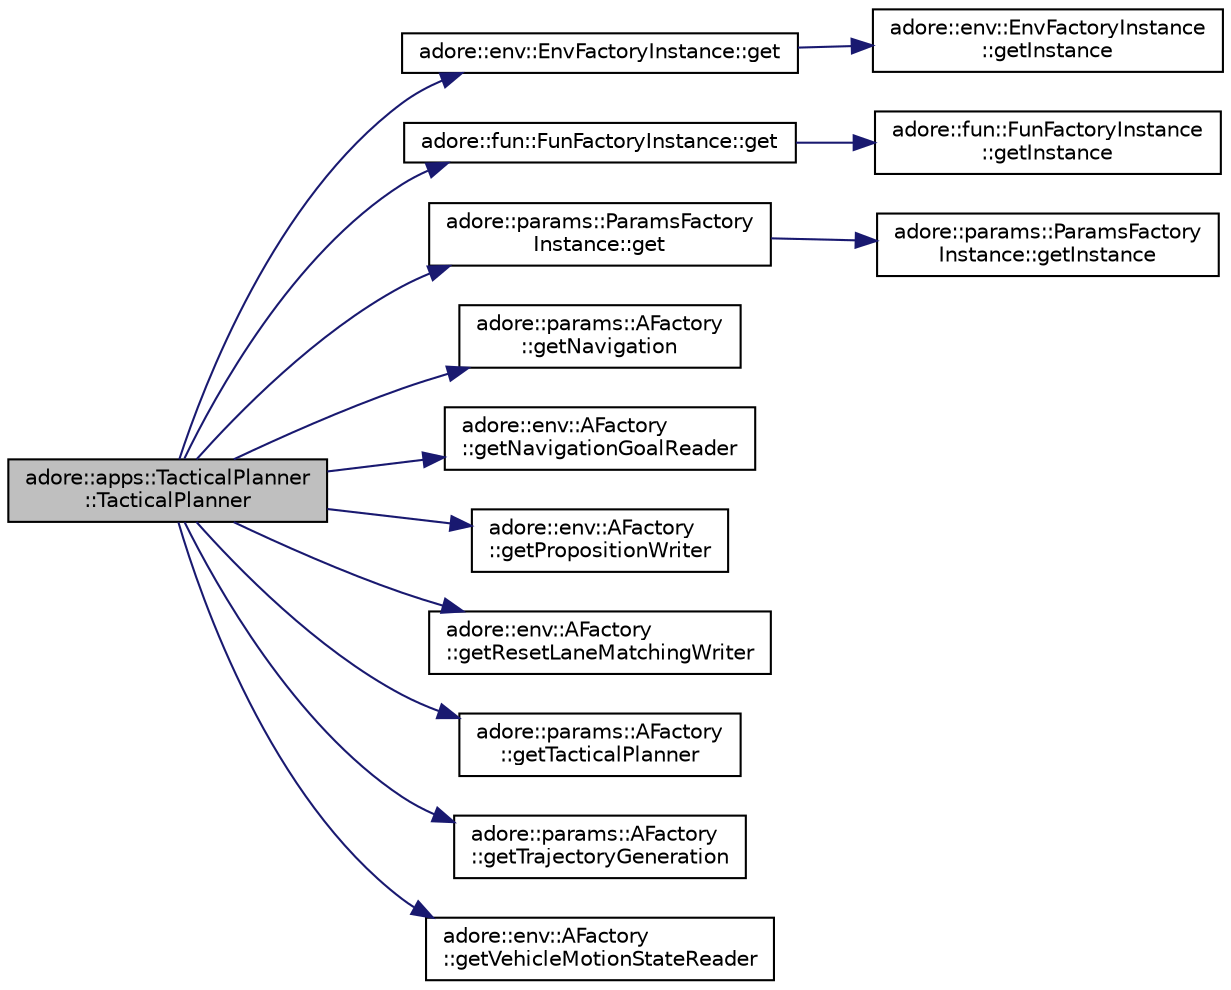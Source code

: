 digraph "adore::apps::TacticalPlanner::TacticalPlanner"
{
 // LATEX_PDF_SIZE
  edge [fontname="Helvetica",fontsize="10",labelfontname="Helvetica",labelfontsize="10"];
  node [fontname="Helvetica",fontsize="10",shape=record];
  rankdir="LR";
  Node1 [label="adore::apps::TacticalPlanner\l::TacticalPlanner",height=0.2,width=0.4,color="black", fillcolor="grey75", style="filled", fontcolor="black",tooltip="constructur"];
  Node1 -> Node2 [color="midnightblue",fontsize="10",style="solid",fontname="Helvetica"];
  Node2 [label="adore::env::EnvFactoryInstance::get",height=0.2,width=0.4,color="black", fillcolor="white", style="filled",URL="$classadore_1_1env_1_1EnvFactoryInstance.html#a069fadea20089ddf252a244864f305c1",tooltip=" "];
  Node2 -> Node3 [color="midnightblue",fontsize="10",style="solid",fontname="Helvetica"];
  Node3 [label="adore::env::EnvFactoryInstance\l::getInstance",height=0.2,width=0.4,color="black", fillcolor="white", style="filled",URL="$classadore_1_1env_1_1EnvFactoryInstance.html#a14835a4420fb827ba3809b94a96a7660",tooltip="Function to access singleton instance of the envFactory using magic static."];
  Node1 -> Node4 [color="midnightblue",fontsize="10",style="solid",fontname="Helvetica"];
  Node4 [label="adore::fun::FunFactoryInstance::get",height=0.2,width=0.4,color="black", fillcolor="white", style="filled",URL="$classadore_1_1fun_1_1FunFactoryInstance.html#a3d8e318e1ad87251caef9bad22a99b40",tooltip=" "];
  Node4 -> Node5 [color="midnightblue",fontsize="10",style="solid",fontname="Helvetica"];
  Node5 [label="adore::fun::FunFactoryInstance\l::getInstance",height=0.2,width=0.4,color="black", fillcolor="white", style="filled",URL="$classadore_1_1fun_1_1FunFactoryInstance.html#a0826e9a7ea3c70a3780115e6effbf746",tooltip="Function to access singleton instance of the funFactory using magic static."];
  Node1 -> Node6 [color="midnightblue",fontsize="10",style="solid",fontname="Helvetica"];
  Node6 [label="adore::params::ParamsFactory\lInstance::get",height=0.2,width=0.4,color="black", fillcolor="white", style="filled",URL="$classadore_1_1params_1_1ParamsFactoryInstance.html#ae4d79d6130cebb47d90a82b6edb7660d",tooltip=" "];
  Node6 -> Node7 [color="midnightblue",fontsize="10",style="solid",fontname="Helvetica"];
  Node7 [label="adore::params::ParamsFactory\lInstance::getInstance",height=0.2,width=0.4,color="black", fillcolor="white", style="filled",URL="$classadore_1_1params_1_1ParamsFactoryInstance.html#a59eae0e003d40b03f9db2d814ec2a3bf",tooltip="Function to access singleton instance of the AllFactory using magic static."];
  Node1 -> Node8 [color="midnightblue",fontsize="10",style="solid",fontname="Helvetica"];
  Node8 [label="adore::params::AFactory\l::getNavigation",height=0.2,width=0.4,color="black", fillcolor="white", style="filled",URL="$classadore_1_1params_1_1AFactory.html#a72b749ed2e34c379c620d7d729cf8d92",tooltip=" "];
  Node1 -> Node9 [color="midnightblue",fontsize="10",style="solid",fontname="Helvetica"];
  Node9 [label="adore::env::AFactory\l::getNavigationGoalReader",height=0.2,width=0.4,color="black", fillcolor="white", style="filled",URL="$classadore_1_1env_1_1AFactory.html#a32a2e8fb3f28143aa8ffb86f3e20c6fc",tooltip=" "];
  Node1 -> Node10 [color="midnightblue",fontsize="10",style="solid",fontname="Helvetica"];
  Node10 [label="adore::env::AFactory\l::getPropositionWriter",height=0.2,width=0.4,color="black", fillcolor="white", style="filled",URL="$classadore_1_1env_1_1AFactory.html#a2f5cbeab286ce3c5062d5e7d56ad6392",tooltip=" "];
  Node1 -> Node11 [color="midnightblue",fontsize="10",style="solid",fontname="Helvetica"];
  Node11 [label="adore::env::AFactory\l::getResetLaneMatchingWriter",height=0.2,width=0.4,color="black", fillcolor="white", style="filled",URL="$classadore_1_1env_1_1AFactory.html#ad8705f4c3e3727864318775ffec02cf8",tooltip=" "];
  Node1 -> Node12 [color="midnightblue",fontsize="10",style="solid",fontname="Helvetica"];
  Node12 [label="adore::params::AFactory\l::getTacticalPlanner",height=0.2,width=0.4,color="black", fillcolor="white", style="filled",URL="$classadore_1_1params_1_1AFactory.html#a3a0b2562d10e6802c6a6158e2fcbeebe",tooltip=" "];
  Node1 -> Node13 [color="midnightblue",fontsize="10",style="solid",fontname="Helvetica"];
  Node13 [label="adore::params::AFactory\l::getTrajectoryGeneration",height=0.2,width=0.4,color="black", fillcolor="white", style="filled",URL="$classadore_1_1params_1_1AFactory.html#a552a3f6c4a21a5faf17070402003a718",tooltip=" "];
  Node1 -> Node14 [color="midnightblue",fontsize="10",style="solid",fontname="Helvetica"];
  Node14 [label="adore::env::AFactory\l::getVehicleMotionStateReader",height=0.2,width=0.4,color="black", fillcolor="white", style="filled",URL="$classadore_1_1env_1_1AFactory.html#a81f661c576816461f1914436620ac208",tooltip=" "];
}
